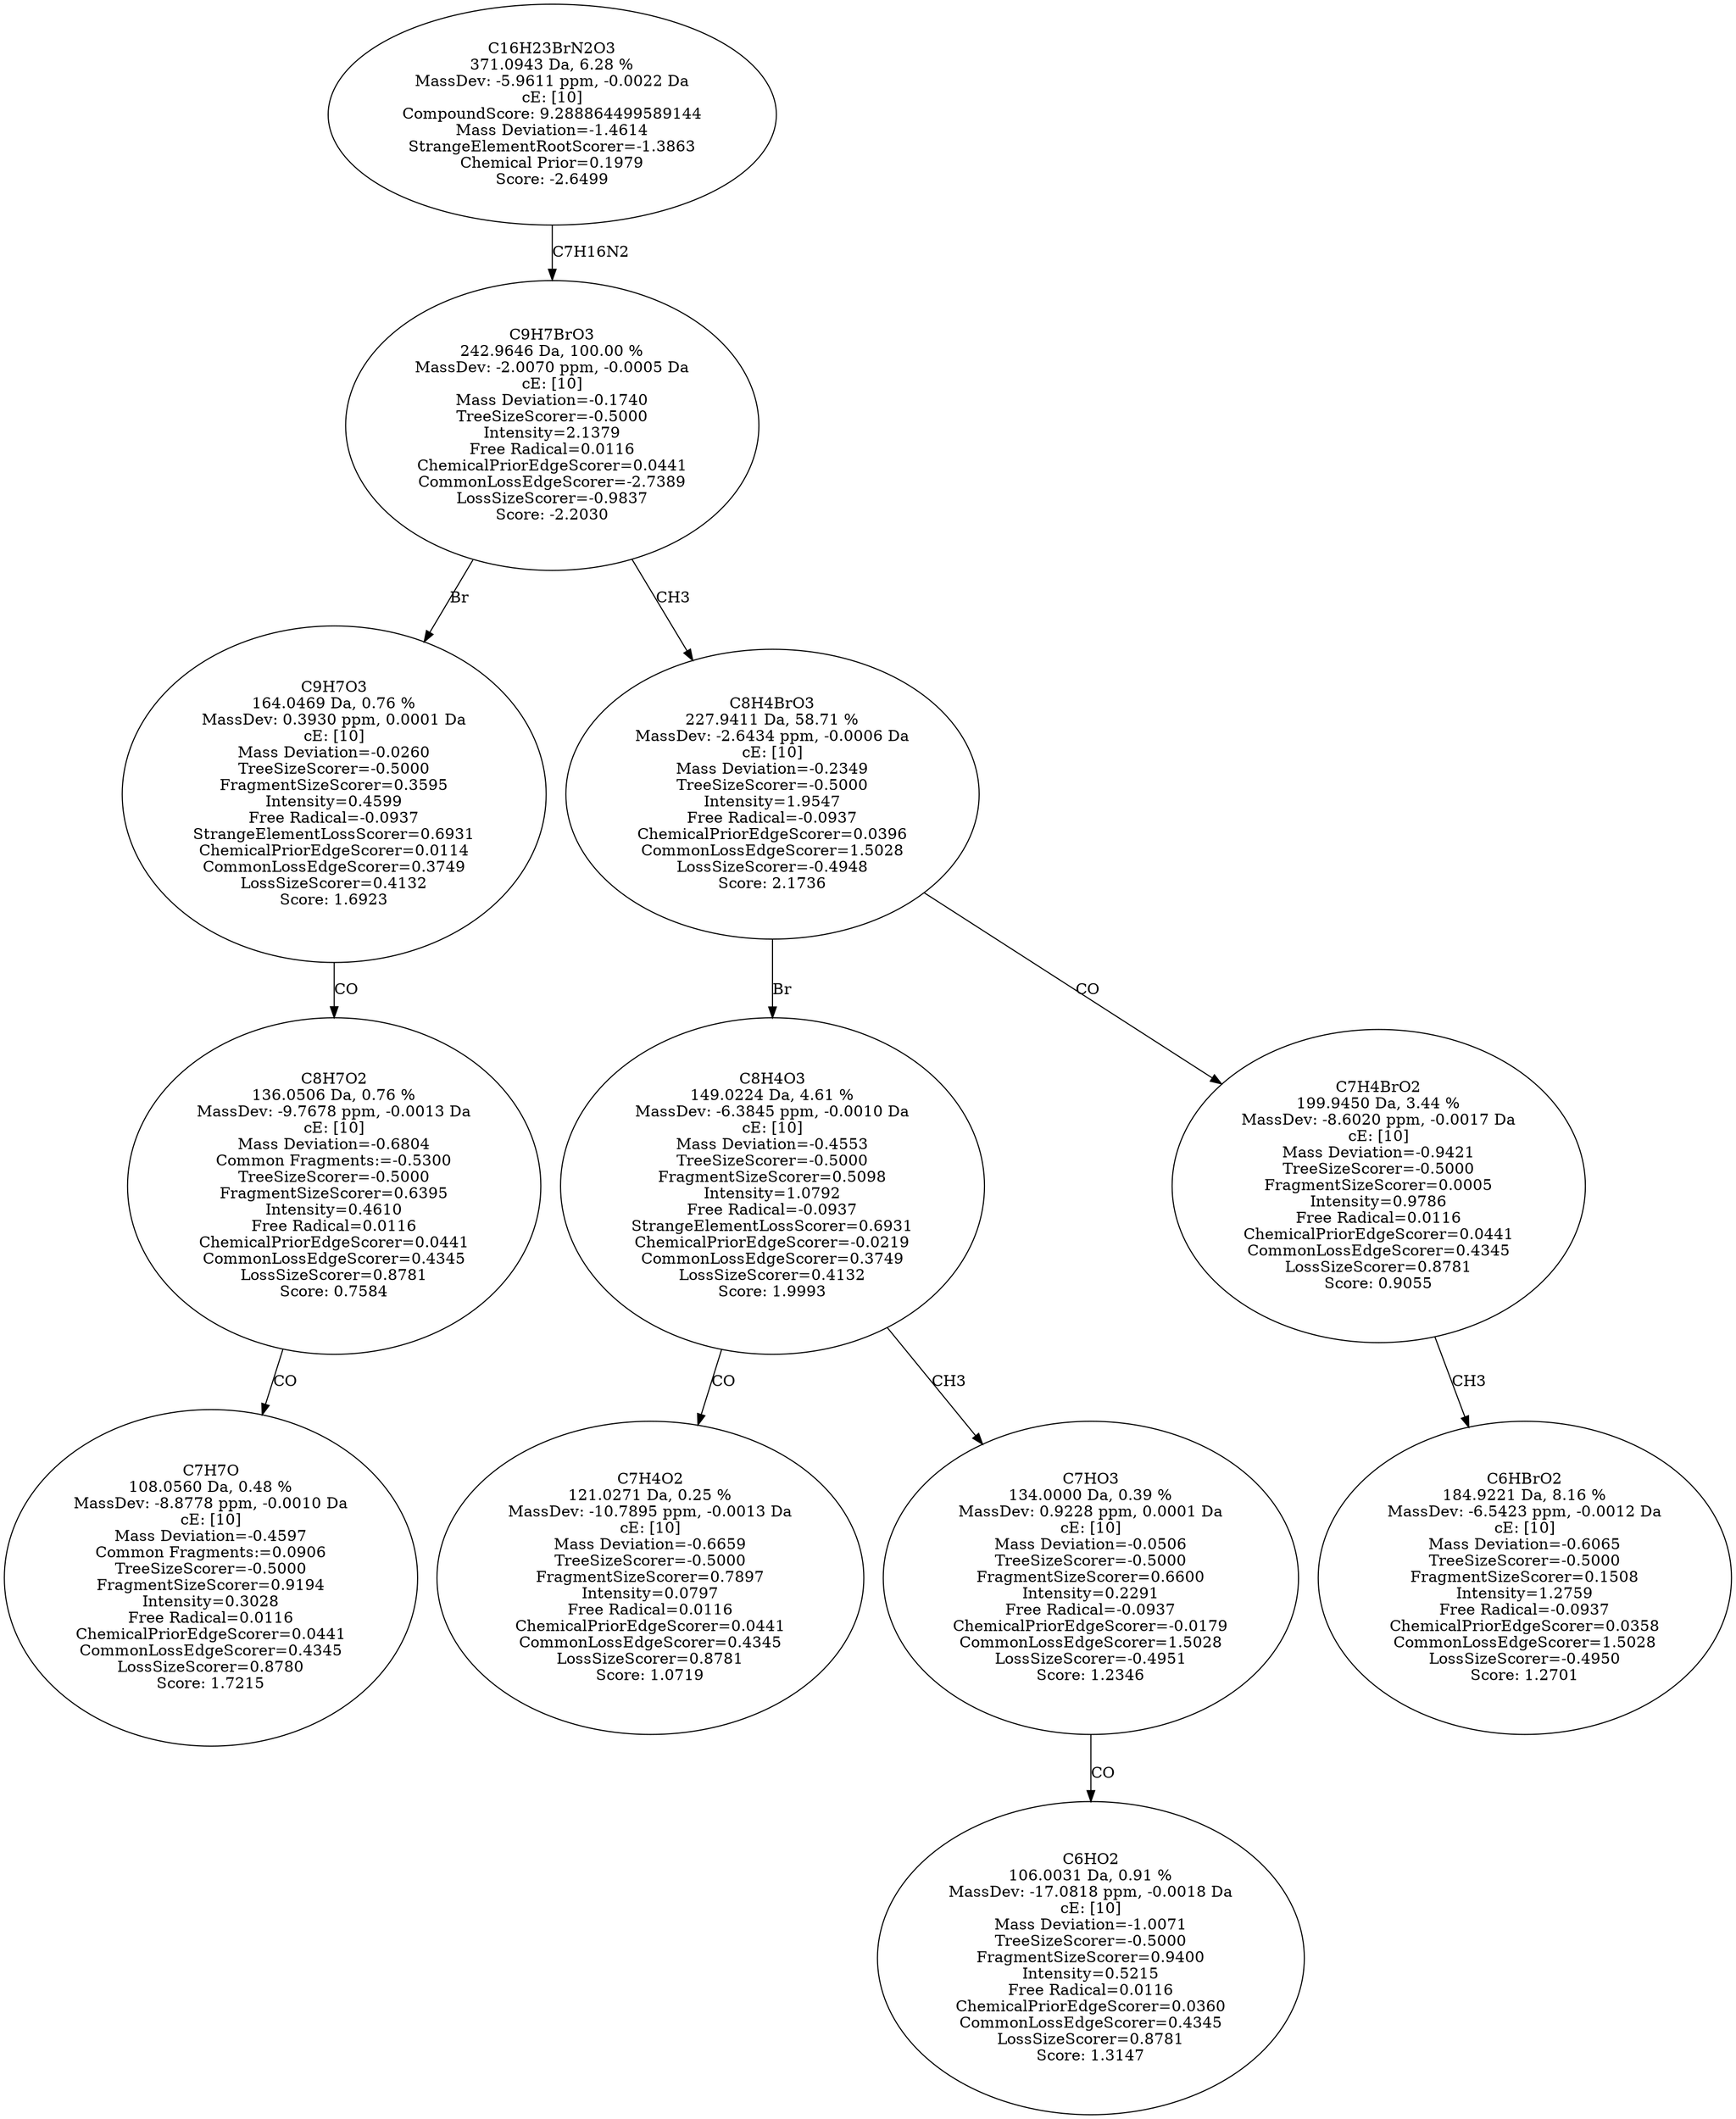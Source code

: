 strict digraph {
v1 [label="C7H7O\n108.0560 Da, 0.48 %\nMassDev: -8.8778 ppm, -0.0010 Da\ncE: [10]\nMass Deviation=-0.4597\nCommon Fragments:=0.0906\nTreeSizeScorer=-0.5000\nFragmentSizeScorer=0.9194\nIntensity=0.3028\nFree Radical=0.0116\nChemicalPriorEdgeScorer=0.0441\nCommonLossEdgeScorer=0.4345\nLossSizeScorer=0.8780\nScore: 1.7215"];
v2 [label="C8H7O2\n136.0506 Da, 0.76 %\nMassDev: -9.7678 ppm, -0.0013 Da\ncE: [10]\nMass Deviation=-0.6804\nCommon Fragments:=-0.5300\nTreeSizeScorer=-0.5000\nFragmentSizeScorer=0.6395\nIntensity=0.4610\nFree Radical=0.0116\nChemicalPriorEdgeScorer=0.0441\nCommonLossEdgeScorer=0.4345\nLossSizeScorer=0.8781\nScore: 0.7584"];
v3 [label="C9H7O3\n164.0469 Da, 0.76 %\nMassDev: 0.3930 ppm, 0.0001 Da\ncE: [10]\nMass Deviation=-0.0260\nTreeSizeScorer=-0.5000\nFragmentSizeScorer=0.3595\nIntensity=0.4599\nFree Radical=-0.0937\nStrangeElementLossScorer=0.6931\nChemicalPriorEdgeScorer=0.0114\nCommonLossEdgeScorer=0.3749\nLossSizeScorer=0.4132\nScore: 1.6923"];
v4 [label="C7H4O2\n121.0271 Da, 0.25 %\nMassDev: -10.7895 ppm, -0.0013 Da\ncE: [10]\nMass Deviation=-0.6659\nTreeSizeScorer=-0.5000\nFragmentSizeScorer=0.7897\nIntensity=0.0797\nFree Radical=0.0116\nChemicalPriorEdgeScorer=0.0441\nCommonLossEdgeScorer=0.4345\nLossSizeScorer=0.8781\nScore: 1.0719"];
v5 [label="C6HO2\n106.0031 Da, 0.91 %\nMassDev: -17.0818 ppm, -0.0018 Da\ncE: [10]\nMass Deviation=-1.0071\nTreeSizeScorer=-0.5000\nFragmentSizeScorer=0.9400\nIntensity=0.5215\nFree Radical=0.0116\nChemicalPriorEdgeScorer=0.0360\nCommonLossEdgeScorer=0.4345\nLossSizeScorer=0.8781\nScore: 1.3147"];
v6 [label="C7HO3\n134.0000 Da, 0.39 %\nMassDev: 0.9228 ppm, 0.0001 Da\ncE: [10]\nMass Deviation=-0.0506\nTreeSizeScorer=-0.5000\nFragmentSizeScorer=0.6600\nIntensity=0.2291\nFree Radical=-0.0937\nChemicalPriorEdgeScorer=-0.0179\nCommonLossEdgeScorer=1.5028\nLossSizeScorer=-0.4951\nScore: 1.2346"];
v7 [label="C8H4O3\n149.0224 Da, 4.61 %\nMassDev: -6.3845 ppm, -0.0010 Da\ncE: [10]\nMass Deviation=-0.4553\nTreeSizeScorer=-0.5000\nFragmentSizeScorer=0.5098\nIntensity=1.0792\nFree Radical=-0.0937\nStrangeElementLossScorer=0.6931\nChemicalPriorEdgeScorer=-0.0219\nCommonLossEdgeScorer=0.3749\nLossSizeScorer=0.4132\nScore: 1.9993"];
v8 [label="C6HBrO2\n184.9221 Da, 8.16 %\nMassDev: -6.5423 ppm, -0.0012 Da\ncE: [10]\nMass Deviation=-0.6065\nTreeSizeScorer=-0.5000\nFragmentSizeScorer=0.1508\nIntensity=1.2759\nFree Radical=-0.0937\nChemicalPriorEdgeScorer=0.0358\nCommonLossEdgeScorer=1.5028\nLossSizeScorer=-0.4950\nScore: 1.2701"];
v9 [label="C7H4BrO2\n199.9450 Da, 3.44 %\nMassDev: -8.6020 ppm, -0.0017 Da\ncE: [10]\nMass Deviation=-0.9421\nTreeSizeScorer=-0.5000\nFragmentSizeScorer=0.0005\nIntensity=0.9786\nFree Radical=0.0116\nChemicalPriorEdgeScorer=0.0441\nCommonLossEdgeScorer=0.4345\nLossSizeScorer=0.8781\nScore: 0.9055"];
v10 [label="C8H4BrO3\n227.9411 Da, 58.71 %\nMassDev: -2.6434 ppm, -0.0006 Da\ncE: [10]\nMass Deviation=-0.2349\nTreeSizeScorer=-0.5000\nIntensity=1.9547\nFree Radical=-0.0937\nChemicalPriorEdgeScorer=0.0396\nCommonLossEdgeScorer=1.5028\nLossSizeScorer=-0.4948\nScore: 2.1736"];
v11 [label="C9H7BrO3\n242.9646 Da, 100.00 %\nMassDev: -2.0070 ppm, -0.0005 Da\ncE: [10]\nMass Deviation=-0.1740\nTreeSizeScorer=-0.5000\nIntensity=2.1379\nFree Radical=0.0116\nChemicalPriorEdgeScorer=0.0441\nCommonLossEdgeScorer=-2.7389\nLossSizeScorer=-0.9837\nScore: -2.2030"];
v12 [label="C16H23BrN2O3\n371.0943 Da, 6.28 %\nMassDev: -5.9611 ppm, -0.0022 Da\ncE: [10]\nCompoundScore: 9.288864499589144\nMass Deviation=-1.4614\nStrangeElementRootScorer=-1.3863\nChemical Prior=0.1979\nScore: -2.6499"];
v2 -> v1 [label="CO"];
v3 -> v2 [label="CO"];
v11 -> v3 [label="Br"];
v7 -> v4 [label="CO"];
v6 -> v5 [label="CO"];
v7 -> v6 [label="CH3"];
v10 -> v7 [label="Br"];
v9 -> v8 [label="CH3"];
v10 -> v9 [label="CO"];
v11 -> v10 [label="CH3"];
v12 -> v11 [label="C7H16N2"];
}